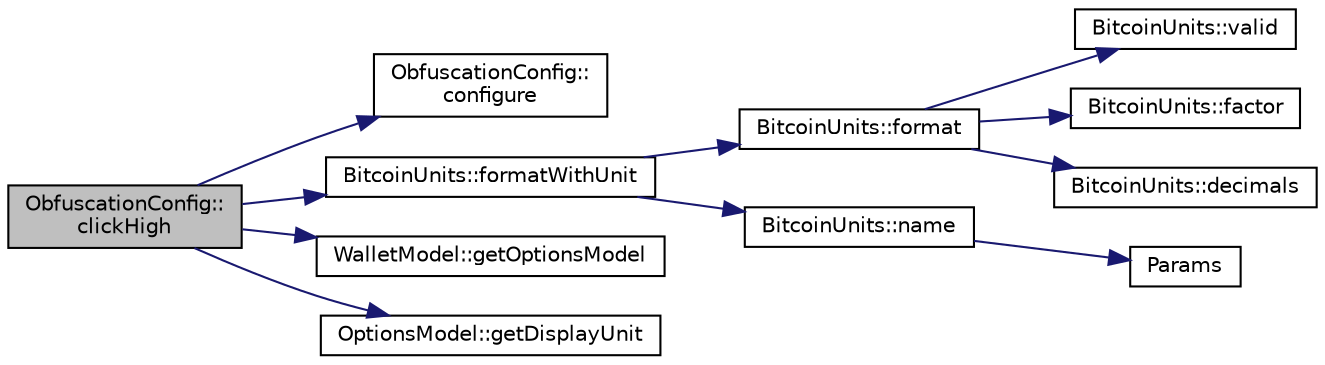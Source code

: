 digraph "ObfuscationConfig::clickHigh"
{
  edge [fontname="Helvetica",fontsize="10",labelfontname="Helvetica",labelfontsize="10"];
  node [fontname="Helvetica",fontsize="10",shape=record];
  rankdir="LR";
  Node30 [label="ObfuscationConfig::\lclickHigh",height=0.2,width=0.4,color="black", fillcolor="grey75", style="filled", fontcolor="black"];
  Node30 -> Node31 [color="midnightblue",fontsize="10",style="solid",fontname="Helvetica"];
  Node31 [label="ObfuscationConfig::\lconfigure",height=0.2,width=0.4,color="black", fillcolor="white", style="filled",URL="$class_obfuscation_config.html#a5b934c90509e9fdb5ccfea38cbf64477"];
  Node30 -> Node32 [color="midnightblue",fontsize="10",style="solid",fontname="Helvetica"];
  Node32 [label="BitcoinUnits::formatWithUnit",height=0.2,width=0.4,color="black", fillcolor="white", style="filled",URL="$class_bitcoin_units.html#aef9fb7509257bc84ee459d7f0c663020",tooltip="Format as string (with unit) "];
  Node32 -> Node33 [color="midnightblue",fontsize="10",style="solid",fontname="Helvetica"];
  Node33 [label="BitcoinUnits::format",height=0.2,width=0.4,color="black", fillcolor="white", style="filled",URL="$class_bitcoin_units.html#ab07437e5a788c80a82d75e3714bd3925",tooltip="Format as string. "];
  Node33 -> Node34 [color="midnightblue",fontsize="10",style="solid",fontname="Helvetica"];
  Node34 [label="BitcoinUnits::valid",height=0.2,width=0.4,color="black", fillcolor="white", style="filled",URL="$class_bitcoin_units.html#a81cbc41480adfb600dad79711d336e5f",tooltip="Is unit ID valid? "];
  Node33 -> Node35 [color="midnightblue",fontsize="10",style="solid",fontname="Helvetica"];
  Node35 [label="BitcoinUnits::factor",height=0.2,width=0.4,color="black", fillcolor="white", style="filled",URL="$class_bitcoin_units.html#ae967b9e6ecbb8f041bfe398d27533b09",tooltip="Number of Satoshis (1e-8) per unit. "];
  Node33 -> Node36 [color="midnightblue",fontsize="10",style="solid",fontname="Helvetica"];
  Node36 [label="BitcoinUnits::decimals",height=0.2,width=0.4,color="black", fillcolor="white", style="filled",URL="$class_bitcoin_units.html#a3f0fc21634520ea06c684ba0d7e25f2f",tooltip="Number of decimals left. "];
  Node32 -> Node37 [color="midnightblue",fontsize="10",style="solid",fontname="Helvetica"];
  Node37 [label="BitcoinUnits::name",height=0.2,width=0.4,color="black", fillcolor="white", style="filled",URL="$class_bitcoin_units.html#a4cf46136434ed30728608e67e90a9cbe",tooltip="Short name. "];
  Node37 -> Node38 [color="midnightblue",fontsize="10",style="solid",fontname="Helvetica"];
  Node38 [label="Params",height=0.2,width=0.4,color="black", fillcolor="white", style="filled",URL="$chainparams_8cpp.html#ace5c5b706d71a324a417dd2db394fd4a",tooltip="Return the currently selected parameters. "];
  Node30 -> Node39 [color="midnightblue",fontsize="10",style="solid",fontname="Helvetica"];
  Node39 [label="WalletModel::getOptionsModel",height=0.2,width=0.4,color="black", fillcolor="white", style="filled",URL="$class_wallet_model.html#a96d53e56b3f8f07537ea2523f7a7d300"];
  Node30 -> Node40 [color="midnightblue",fontsize="10",style="solid",fontname="Helvetica"];
  Node40 [label="OptionsModel::getDisplayUnit",height=0.2,width=0.4,color="black", fillcolor="white", style="filled",URL="$class_options_model.html#a3b6e4d4ef42be3aaba315b8cd14f468e"];
}
